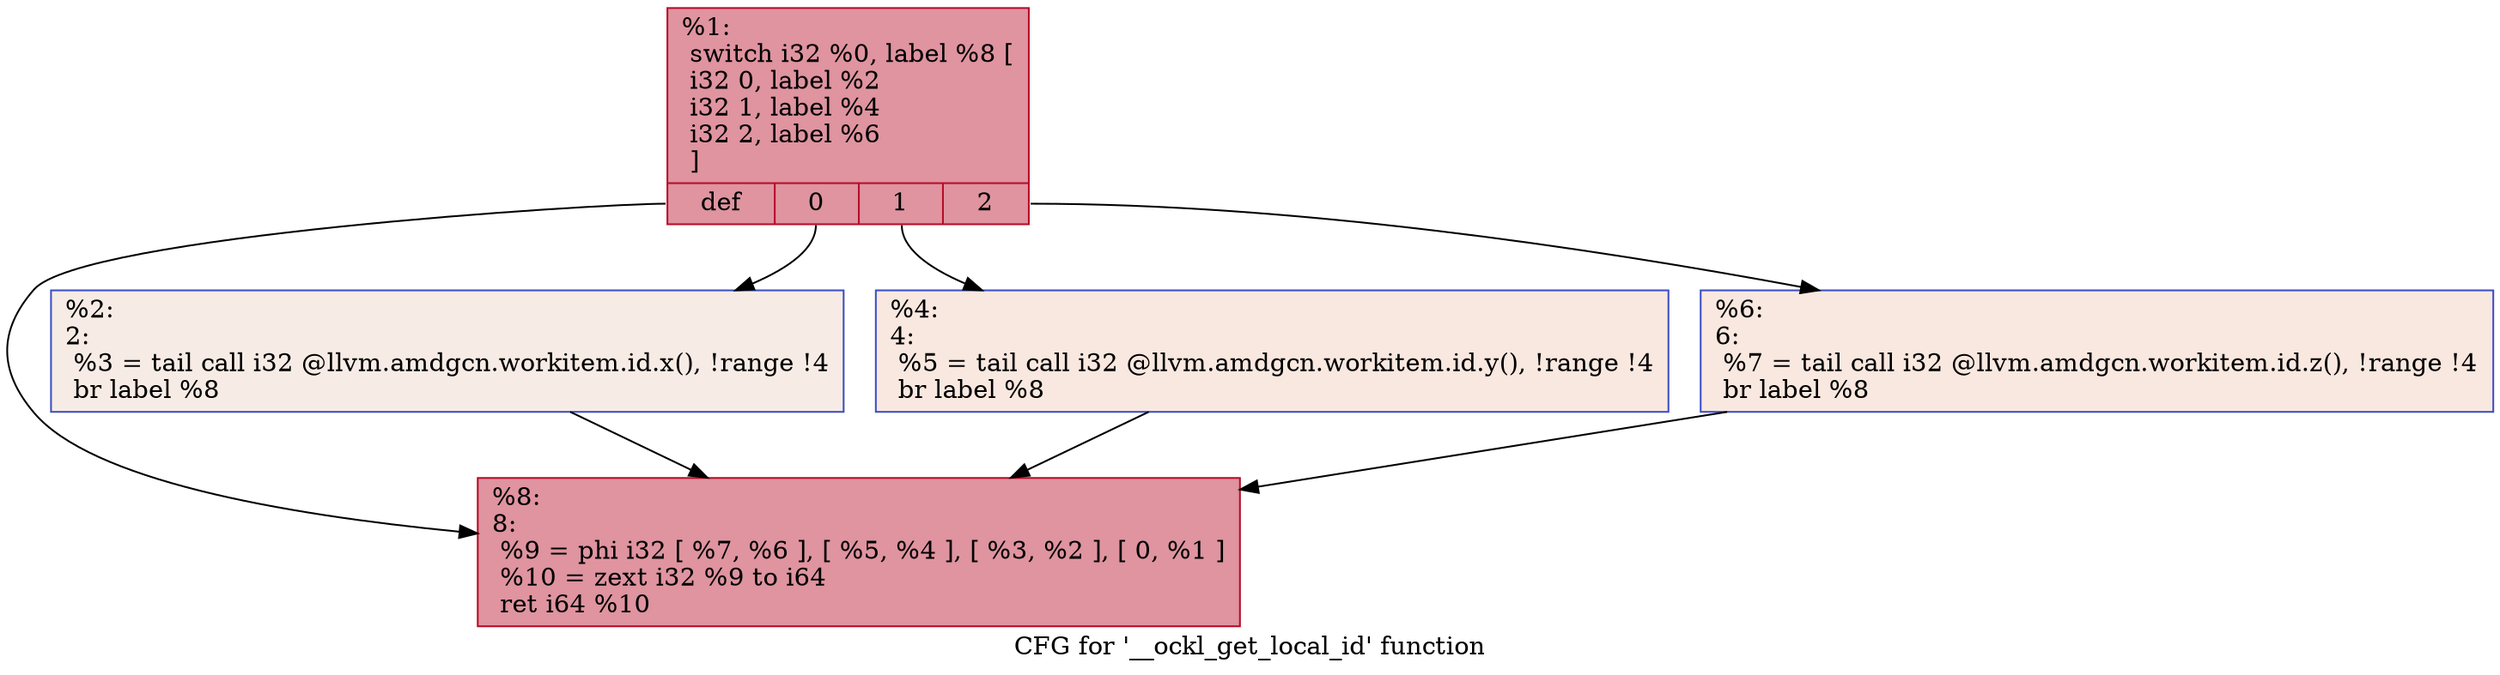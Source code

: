 digraph "CFG for '__ockl_get_local_id' function" {
	label="CFG for '__ockl_get_local_id' function";

	Node0x563aa6b9cbb0 [shape=record,color="#b70d28ff", style=filled, fillcolor="#b70d2870",label="{%1:\l  switch i32 %0, label %8 [\l    i32 0, label %2\l    i32 1, label %4\l    i32 2, label %6\l  ]\l|{<s0>def|<s1>0|<s2>1|<s3>2}}"];
	Node0x563aa6b9cbb0:s0 -> Node0x563aa6b9cc00;
	Node0x563aa6b9cbb0:s1 -> Node0x563aa6b9cc50;
	Node0x563aa6b9cbb0:s2 -> Node0x563aa6b9cca0;
	Node0x563aa6b9cbb0:s3 -> Node0x563aa6b9ccf0;
	Node0x563aa6b9cc50 [shape=record,color="#3d50c3ff", style=filled, fillcolor="#ecd3c570",label="{%2:\l2:                                                \l  %3 = tail call i32 @llvm.amdgcn.workitem.id.x(), !range !4\l  br label %8\l}"];
	Node0x563aa6b9cc50 -> Node0x563aa6b9cc00;
	Node0x563aa6b9cca0 [shape=record,color="#3d50c3ff", style=filled, fillcolor="#f1ccb870",label="{%4:\l4:                                                \l  %5 = tail call i32 @llvm.amdgcn.workitem.id.y(), !range !4\l  br label %8\l}"];
	Node0x563aa6b9cca0 -> Node0x563aa6b9cc00;
	Node0x563aa6b9ccf0 [shape=record,color="#3d50c3ff", style=filled, fillcolor="#f1ccb870",label="{%6:\l6:                                                \l  %7 = tail call i32 @llvm.amdgcn.workitem.id.z(), !range !4\l  br label %8\l}"];
	Node0x563aa6b9ccf0 -> Node0x563aa6b9cc00;
	Node0x563aa6b9cc00 [shape=record,color="#b70d28ff", style=filled, fillcolor="#b70d2870",label="{%8:\l8:                                                \l  %9 = phi i32 [ %7, %6 ], [ %5, %4 ], [ %3, %2 ], [ 0, %1 ]\l  %10 = zext i32 %9 to i64\l  ret i64 %10\l}"];
}
